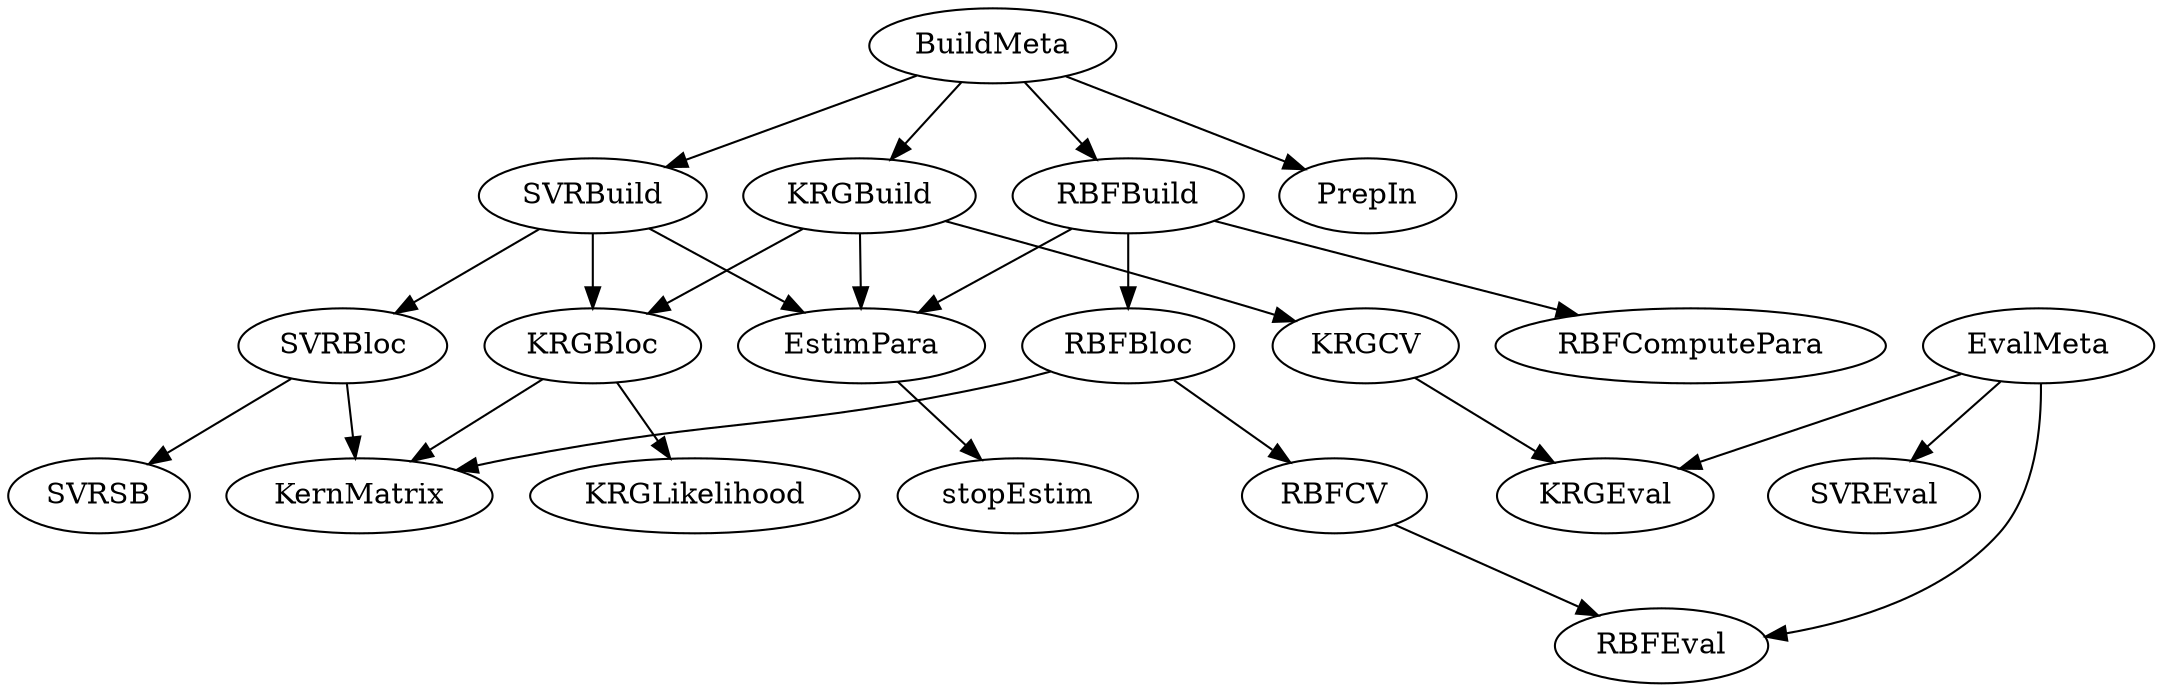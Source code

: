 /* Created by mdot for Matlab */
digraph m2html {
  BuildMeta -> KRGBuild;
  BuildMeta -> PrepIn;
  BuildMeta -> RBFBuild;
  BuildMeta -> SVRBuild;
  EstimPara -> stopEstim;
  EvalMeta -> KRGEval;
  EvalMeta -> RBFEval;
  EvalMeta -> SVREval;
  KRGBloc -> KRGLikelihood;
  KRGBloc -> KernMatrix;
  KRGBuild -> EstimPara;
  KRGBuild -> KRGBloc;
  KRGBuild -> KRGCV;
  KRGCV -> KRGEval;
  RBFBloc -> KernMatrix;
  RBFBloc -> RBFCV;
  RBFBuild -> EstimPara;
  RBFBuild -> RBFBloc;
  RBFBuild -> RBFComputePara;
  RBFCV -> RBFEval;
  SVRBloc -> KernMatrix;
  SVRBloc -> SVRSB;
  SVRBuild -> EstimPara;
  SVRBuild -> KRGBloc;
  SVRBuild -> SVRBloc;

  BuildMeta [URL="BuildMeta.html"];
  EstimPara [URL="EstimPara.html"];
  EvalMeta [URL="EvalMeta.html"];
  KRGBloc [URL="KRGBloc.html"];
  KRGBuild [URL="KRGBuild.html"];
  KRGCV [URL="KRGCV.html"];
  KRGEval [URL="KRGEval.html"];
  KRGLikelihood [URL="KRGLikelihood.html"];
  KernMatrix [URL="KernMatrix.html"];
  PrepIn [URL="PrepIn.html"];
  RBFBloc [URL="RBFBloc.html"];
  RBFBuild [URL="RBFBuild.html"];
  RBFCV [URL="RBFCV.html"];
  RBFComputePara [URL="RBFComputePara.html"];
  RBFEval [URL="RBFEval.html"];
  SVRBloc [URL="SVRBloc.html"];
  SVRBuild [URL="SVRBuild.html"];
  SVREval [URL="SVREval.html"];
  SVRSB [URL="SVRSB.html"];
  stopEstim [URL="stopEstim.html"];
}